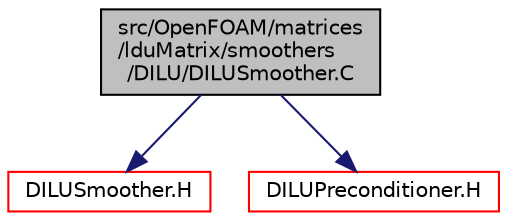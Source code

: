 digraph "src/OpenFOAM/matrices/lduMatrix/smoothers/DILU/DILUSmoother.C"
{
  bgcolor="transparent";
  edge [fontname="Helvetica",fontsize="10",labelfontname="Helvetica",labelfontsize="10"];
  node [fontname="Helvetica",fontsize="10",shape=record];
  Node1 [label="src/OpenFOAM/matrices\l/lduMatrix/smoothers\l/DILU/DILUSmoother.C",height=0.2,width=0.4,color="black", fillcolor="grey75", style="filled", fontcolor="black"];
  Node1 -> Node2 [color="midnightblue",fontsize="10",style="solid",fontname="Helvetica"];
  Node2 [label="DILUSmoother.H",height=0.2,width=0.4,color="red",URL="$a08452.html"];
  Node1 -> Node3 [color="midnightblue",fontsize="10",style="solid",fontname="Helvetica"];
  Node3 [label="DILUPreconditioner.H",height=0.2,width=0.4,color="red",URL="$a08435.html"];
}
